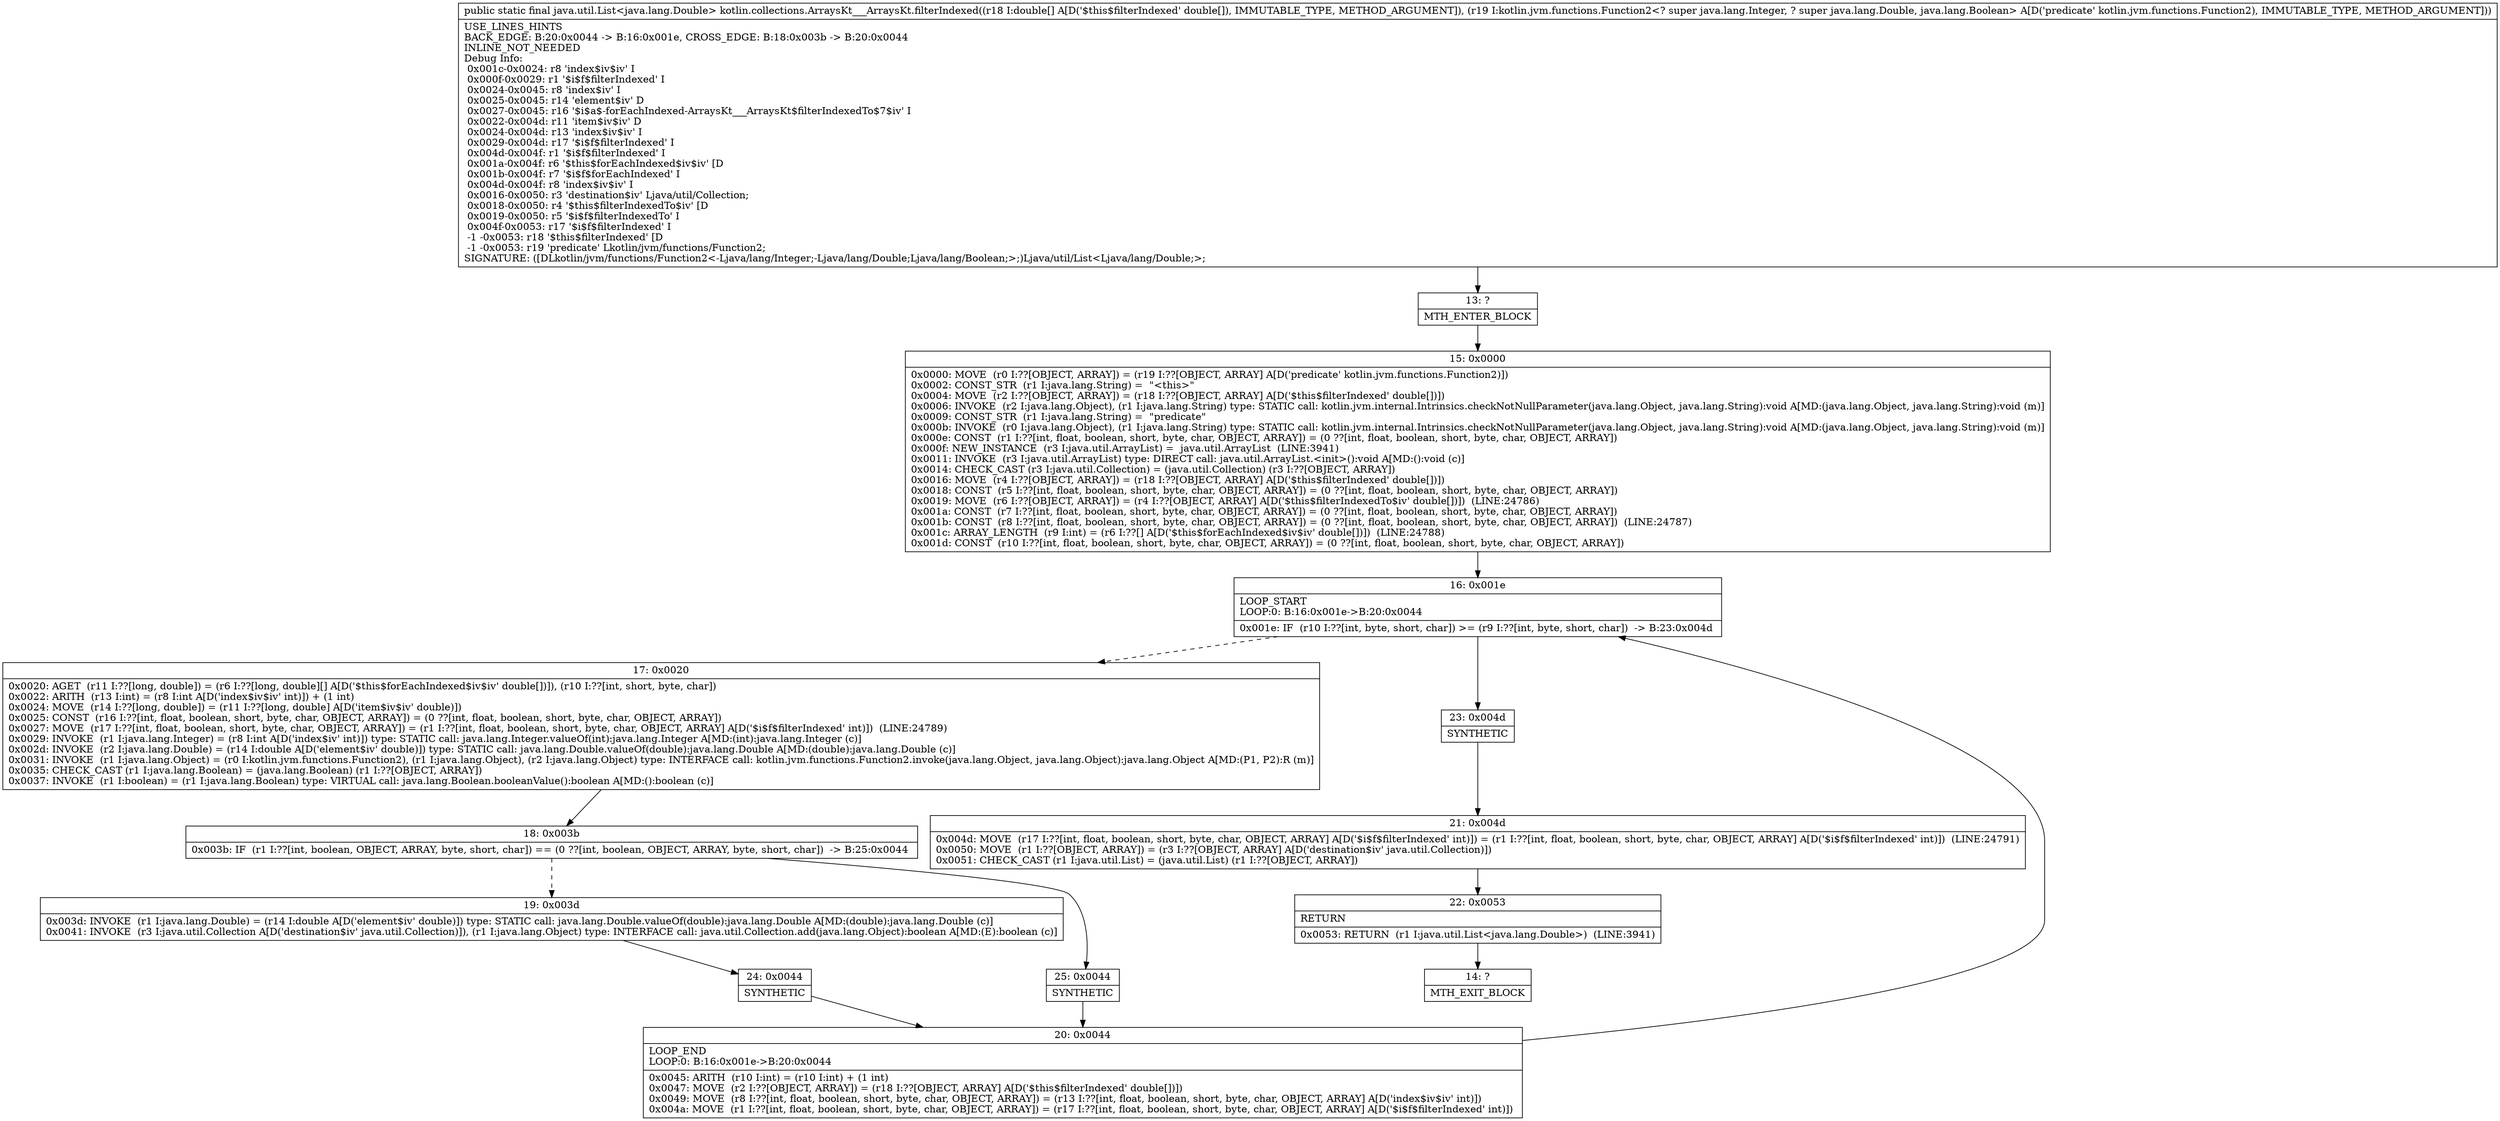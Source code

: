 digraph "CFG forkotlin.collections.ArraysKt___ArraysKt.filterIndexed([DLkotlin\/jvm\/functions\/Function2;)Ljava\/util\/List;" {
Node_13 [shape=record,label="{13\:\ ?|MTH_ENTER_BLOCK\l}"];
Node_15 [shape=record,label="{15\:\ 0x0000|0x0000: MOVE  (r0 I:??[OBJECT, ARRAY]) = (r19 I:??[OBJECT, ARRAY] A[D('predicate' kotlin.jvm.functions.Function2)]) \l0x0002: CONST_STR  (r1 I:java.lang.String) =  \"\<this\>\" \l0x0004: MOVE  (r2 I:??[OBJECT, ARRAY]) = (r18 I:??[OBJECT, ARRAY] A[D('$this$filterIndexed' double[])]) \l0x0006: INVOKE  (r2 I:java.lang.Object), (r1 I:java.lang.String) type: STATIC call: kotlin.jvm.internal.Intrinsics.checkNotNullParameter(java.lang.Object, java.lang.String):void A[MD:(java.lang.Object, java.lang.String):void (m)]\l0x0009: CONST_STR  (r1 I:java.lang.String) =  \"predicate\" \l0x000b: INVOKE  (r0 I:java.lang.Object), (r1 I:java.lang.String) type: STATIC call: kotlin.jvm.internal.Intrinsics.checkNotNullParameter(java.lang.Object, java.lang.String):void A[MD:(java.lang.Object, java.lang.String):void (m)]\l0x000e: CONST  (r1 I:??[int, float, boolean, short, byte, char, OBJECT, ARRAY]) = (0 ??[int, float, boolean, short, byte, char, OBJECT, ARRAY]) \l0x000f: NEW_INSTANCE  (r3 I:java.util.ArrayList) =  java.util.ArrayList  (LINE:3941)\l0x0011: INVOKE  (r3 I:java.util.ArrayList) type: DIRECT call: java.util.ArrayList.\<init\>():void A[MD:():void (c)]\l0x0014: CHECK_CAST (r3 I:java.util.Collection) = (java.util.Collection) (r3 I:??[OBJECT, ARRAY]) \l0x0016: MOVE  (r4 I:??[OBJECT, ARRAY]) = (r18 I:??[OBJECT, ARRAY] A[D('$this$filterIndexed' double[])]) \l0x0018: CONST  (r5 I:??[int, float, boolean, short, byte, char, OBJECT, ARRAY]) = (0 ??[int, float, boolean, short, byte, char, OBJECT, ARRAY]) \l0x0019: MOVE  (r6 I:??[OBJECT, ARRAY]) = (r4 I:??[OBJECT, ARRAY] A[D('$this$filterIndexedTo$iv' double[])])  (LINE:24786)\l0x001a: CONST  (r7 I:??[int, float, boolean, short, byte, char, OBJECT, ARRAY]) = (0 ??[int, float, boolean, short, byte, char, OBJECT, ARRAY]) \l0x001b: CONST  (r8 I:??[int, float, boolean, short, byte, char, OBJECT, ARRAY]) = (0 ??[int, float, boolean, short, byte, char, OBJECT, ARRAY])  (LINE:24787)\l0x001c: ARRAY_LENGTH  (r9 I:int) = (r6 I:??[] A[D('$this$forEachIndexed$iv$iv' double[])])  (LINE:24788)\l0x001d: CONST  (r10 I:??[int, float, boolean, short, byte, char, OBJECT, ARRAY]) = (0 ??[int, float, boolean, short, byte, char, OBJECT, ARRAY]) \l}"];
Node_16 [shape=record,label="{16\:\ 0x001e|LOOP_START\lLOOP:0: B:16:0x001e\-\>B:20:0x0044\l|0x001e: IF  (r10 I:??[int, byte, short, char]) \>= (r9 I:??[int, byte, short, char])  \-\> B:23:0x004d \l}"];
Node_17 [shape=record,label="{17\:\ 0x0020|0x0020: AGET  (r11 I:??[long, double]) = (r6 I:??[long, double][] A[D('$this$forEachIndexed$iv$iv' double[])]), (r10 I:??[int, short, byte, char]) \l0x0022: ARITH  (r13 I:int) = (r8 I:int A[D('index$iv$iv' int)]) + (1 int) \l0x0024: MOVE  (r14 I:??[long, double]) = (r11 I:??[long, double] A[D('item$iv$iv' double)]) \l0x0025: CONST  (r16 I:??[int, float, boolean, short, byte, char, OBJECT, ARRAY]) = (0 ??[int, float, boolean, short, byte, char, OBJECT, ARRAY]) \l0x0027: MOVE  (r17 I:??[int, float, boolean, short, byte, char, OBJECT, ARRAY]) = (r1 I:??[int, float, boolean, short, byte, char, OBJECT, ARRAY] A[D('$i$f$filterIndexed' int)])  (LINE:24789)\l0x0029: INVOKE  (r1 I:java.lang.Integer) = (r8 I:int A[D('index$iv' int)]) type: STATIC call: java.lang.Integer.valueOf(int):java.lang.Integer A[MD:(int):java.lang.Integer (c)]\l0x002d: INVOKE  (r2 I:java.lang.Double) = (r14 I:double A[D('element$iv' double)]) type: STATIC call: java.lang.Double.valueOf(double):java.lang.Double A[MD:(double):java.lang.Double (c)]\l0x0031: INVOKE  (r1 I:java.lang.Object) = (r0 I:kotlin.jvm.functions.Function2), (r1 I:java.lang.Object), (r2 I:java.lang.Object) type: INTERFACE call: kotlin.jvm.functions.Function2.invoke(java.lang.Object, java.lang.Object):java.lang.Object A[MD:(P1, P2):R (m)]\l0x0035: CHECK_CAST (r1 I:java.lang.Boolean) = (java.lang.Boolean) (r1 I:??[OBJECT, ARRAY]) \l0x0037: INVOKE  (r1 I:boolean) = (r1 I:java.lang.Boolean) type: VIRTUAL call: java.lang.Boolean.booleanValue():boolean A[MD:():boolean (c)]\l}"];
Node_18 [shape=record,label="{18\:\ 0x003b|0x003b: IF  (r1 I:??[int, boolean, OBJECT, ARRAY, byte, short, char]) == (0 ??[int, boolean, OBJECT, ARRAY, byte, short, char])  \-\> B:25:0x0044 \l}"];
Node_19 [shape=record,label="{19\:\ 0x003d|0x003d: INVOKE  (r1 I:java.lang.Double) = (r14 I:double A[D('element$iv' double)]) type: STATIC call: java.lang.Double.valueOf(double):java.lang.Double A[MD:(double):java.lang.Double (c)]\l0x0041: INVOKE  (r3 I:java.util.Collection A[D('destination$iv' java.util.Collection)]), (r1 I:java.lang.Object) type: INTERFACE call: java.util.Collection.add(java.lang.Object):boolean A[MD:(E):boolean (c)]\l}"];
Node_24 [shape=record,label="{24\:\ 0x0044|SYNTHETIC\l}"];
Node_20 [shape=record,label="{20\:\ 0x0044|LOOP_END\lLOOP:0: B:16:0x001e\-\>B:20:0x0044\l|0x0045: ARITH  (r10 I:int) = (r10 I:int) + (1 int) \l0x0047: MOVE  (r2 I:??[OBJECT, ARRAY]) = (r18 I:??[OBJECT, ARRAY] A[D('$this$filterIndexed' double[])]) \l0x0049: MOVE  (r8 I:??[int, float, boolean, short, byte, char, OBJECT, ARRAY]) = (r13 I:??[int, float, boolean, short, byte, char, OBJECT, ARRAY] A[D('index$iv$iv' int)]) \l0x004a: MOVE  (r1 I:??[int, float, boolean, short, byte, char, OBJECT, ARRAY]) = (r17 I:??[int, float, boolean, short, byte, char, OBJECT, ARRAY] A[D('$i$f$filterIndexed' int)]) \l}"];
Node_25 [shape=record,label="{25\:\ 0x0044|SYNTHETIC\l}"];
Node_23 [shape=record,label="{23\:\ 0x004d|SYNTHETIC\l}"];
Node_21 [shape=record,label="{21\:\ 0x004d|0x004d: MOVE  (r17 I:??[int, float, boolean, short, byte, char, OBJECT, ARRAY] A[D('$i$f$filterIndexed' int)]) = (r1 I:??[int, float, boolean, short, byte, char, OBJECT, ARRAY] A[D('$i$f$filterIndexed' int)])  (LINE:24791)\l0x0050: MOVE  (r1 I:??[OBJECT, ARRAY]) = (r3 I:??[OBJECT, ARRAY] A[D('destination$iv' java.util.Collection)]) \l0x0051: CHECK_CAST (r1 I:java.util.List) = (java.util.List) (r1 I:??[OBJECT, ARRAY]) \l}"];
Node_22 [shape=record,label="{22\:\ 0x0053|RETURN\l|0x0053: RETURN  (r1 I:java.util.List\<java.lang.Double\>)  (LINE:3941)\l}"];
Node_14 [shape=record,label="{14\:\ ?|MTH_EXIT_BLOCK\l}"];
MethodNode[shape=record,label="{public static final java.util.List\<java.lang.Double\> kotlin.collections.ArraysKt___ArraysKt.filterIndexed((r18 I:double[] A[D('$this$filterIndexed' double[]), IMMUTABLE_TYPE, METHOD_ARGUMENT]), (r19 I:kotlin.jvm.functions.Function2\<? super java.lang.Integer, ? super java.lang.Double, java.lang.Boolean\> A[D('predicate' kotlin.jvm.functions.Function2), IMMUTABLE_TYPE, METHOD_ARGUMENT]))  | USE_LINES_HINTS\lBACK_EDGE: B:20:0x0044 \-\> B:16:0x001e, CROSS_EDGE: B:18:0x003b \-\> B:20:0x0044\lINLINE_NOT_NEEDED\lDebug Info:\l  0x001c\-0x0024: r8 'index$iv$iv' I\l  0x000f\-0x0029: r1 '$i$f$filterIndexed' I\l  0x0024\-0x0045: r8 'index$iv' I\l  0x0025\-0x0045: r14 'element$iv' D\l  0x0027\-0x0045: r16 '$i$a$\-forEachIndexed\-ArraysKt___ArraysKt$filterIndexedTo$7$iv' I\l  0x0022\-0x004d: r11 'item$iv$iv' D\l  0x0024\-0x004d: r13 'index$iv$iv' I\l  0x0029\-0x004d: r17 '$i$f$filterIndexed' I\l  0x004d\-0x004f: r1 '$i$f$filterIndexed' I\l  0x001a\-0x004f: r6 '$this$forEachIndexed$iv$iv' [D\l  0x001b\-0x004f: r7 '$i$f$forEachIndexed' I\l  0x004d\-0x004f: r8 'index$iv$iv' I\l  0x0016\-0x0050: r3 'destination$iv' Ljava\/util\/Collection;\l  0x0018\-0x0050: r4 '$this$filterIndexedTo$iv' [D\l  0x0019\-0x0050: r5 '$i$f$filterIndexedTo' I\l  0x004f\-0x0053: r17 '$i$f$filterIndexed' I\l  \-1 \-0x0053: r18 '$this$filterIndexed' [D\l  \-1 \-0x0053: r19 'predicate' Lkotlin\/jvm\/functions\/Function2;\lSIGNATURE: ([DLkotlin\/jvm\/functions\/Function2\<\-Ljava\/lang\/Integer;\-Ljava\/lang\/Double;Ljava\/lang\/Boolean;\>;)Ljava\/util\/List\<Ljava\/lang\/Double;\>;\l}"];
MethodNode -> Node_13;Node_13 -> Node_15;
Node_15 -> Node_16;
Node_16 -> Node_17[style=dashed];
Node_16 -> Node_23;
Node_17 -> Node_18;
Node_18 -> Node_19[style=dashed];
Node_18 -> Node_25;
Node_19 -> Node_24;
Node_24 -> Node_20;
Node_20 -> Node_16;
Node_25 -> Node_20;
Node_23 -> Node_21;
Node_21 -> Node_22;
Node_22 -> Node_14;
}

